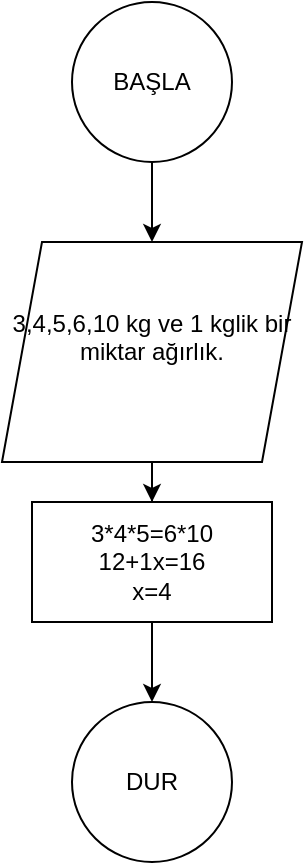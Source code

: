 <mxfile version="15.0.3" type="device"><diagram id="rEnNsWhGG1GfMh_jvb-t" name="Page-1"><mxGraphModel dx="373" dy="470" grid="1" gridSize="10" guides="1" tooltips="1" connect="1" arrows="1" fold="1" page="1" pageScale="1" pageWidth="827" pageHeight="1169" math="0" shadow="0"><root><mxCell id="0"/><mxCell id="1" parent="0"/><mxCell id="YLuempIetTgsdKnH3bvb-1" value="DUR" style="ellipse;whiteSpace=wrap;html=1;aspect=fixed;" vertex="1" parent="1"><mxGeometry x="160" y="380" width="80" height="80" as="geometry"/></mxCell><mxCell id="YLuempIetTgsdKnH3bvb-4" value="" style="edgeStyle=orthogonalEdgeStyle;rounded=0;orthogonalLoop=1;jettySize=auto;html=1;" edge="1" parent="1" source="YLuempIetTgsdKnH3bvb-2" target="YLuempIetTgsdKnH3bvb-3"><mxGeometry relative="1" as="geometry"/></mxCell><mxCell id="YLuempIetTgsdKnH3bvb-2" value="BAŞLA" style="ellipse;whiteSpace=wrap;html=1;aspect=fixed;" vertex="1" parent="1"><mxGeometry x="160" y="30" width="80" height="80" as="geometry"/></mxCell><mxCell id="YLuempIetTgsdKnH3bvb-6" value="" style="edgeStyle=orthogonalEdgeStyle;rounded=0;orthogonalLoop=1;jettySize=auto;html=1;" edge="1" parent="1" source="YLuempIetTgsdKnH3bvb-3" target="YLuempIetTgsdKnH3bvb-5"><mxGeometry relative="1" as="geometry"/></mxCell><mxCell id="YLuempIetTgsdKnH3bvb-3" value="3,4,5,6,10 kg ve 1 kglik bir miktar ağırlık.&lt;br&gt;&lt;br&gt;" style="shape=parallelogram;perimeter=parallelogramPerimeter;whiteSpace=wrap;html=1;fixedSize=1;" vertex="1" parent="1"><mxGeometry x="125" y="150" width="150" height="110" as="geometry"/></mxCell><mxCell id="YLuempIetTgsdKnH3bvb-7" value="" style="edgeStyle=orthogonalEdgeStyle;rounded=0;orthogonalLoop=1;jettySize=auto;html=1;" edge="1" parent="1" source="YLuempIetTgsdKnH3bvb-5" target="YLuempIetTgsdKnH3bvb-1"><mxGeometry relative="1" as="geometry"/></mxCell><mxCell id="YLuempIetTgsdKnH3bvb-5" value="3*4*5=6*10&lt;br&gt;12+1x=16&lt;br&gt;x=4" style="rounded=0;whiteSpace=wrap;html=1;" vertex="1" parent="1"><mxGeometry x="140" y="280" width="120" height="60" as="geometry"/></mxCell></root></mxGraphModel></diagram></mxfile>